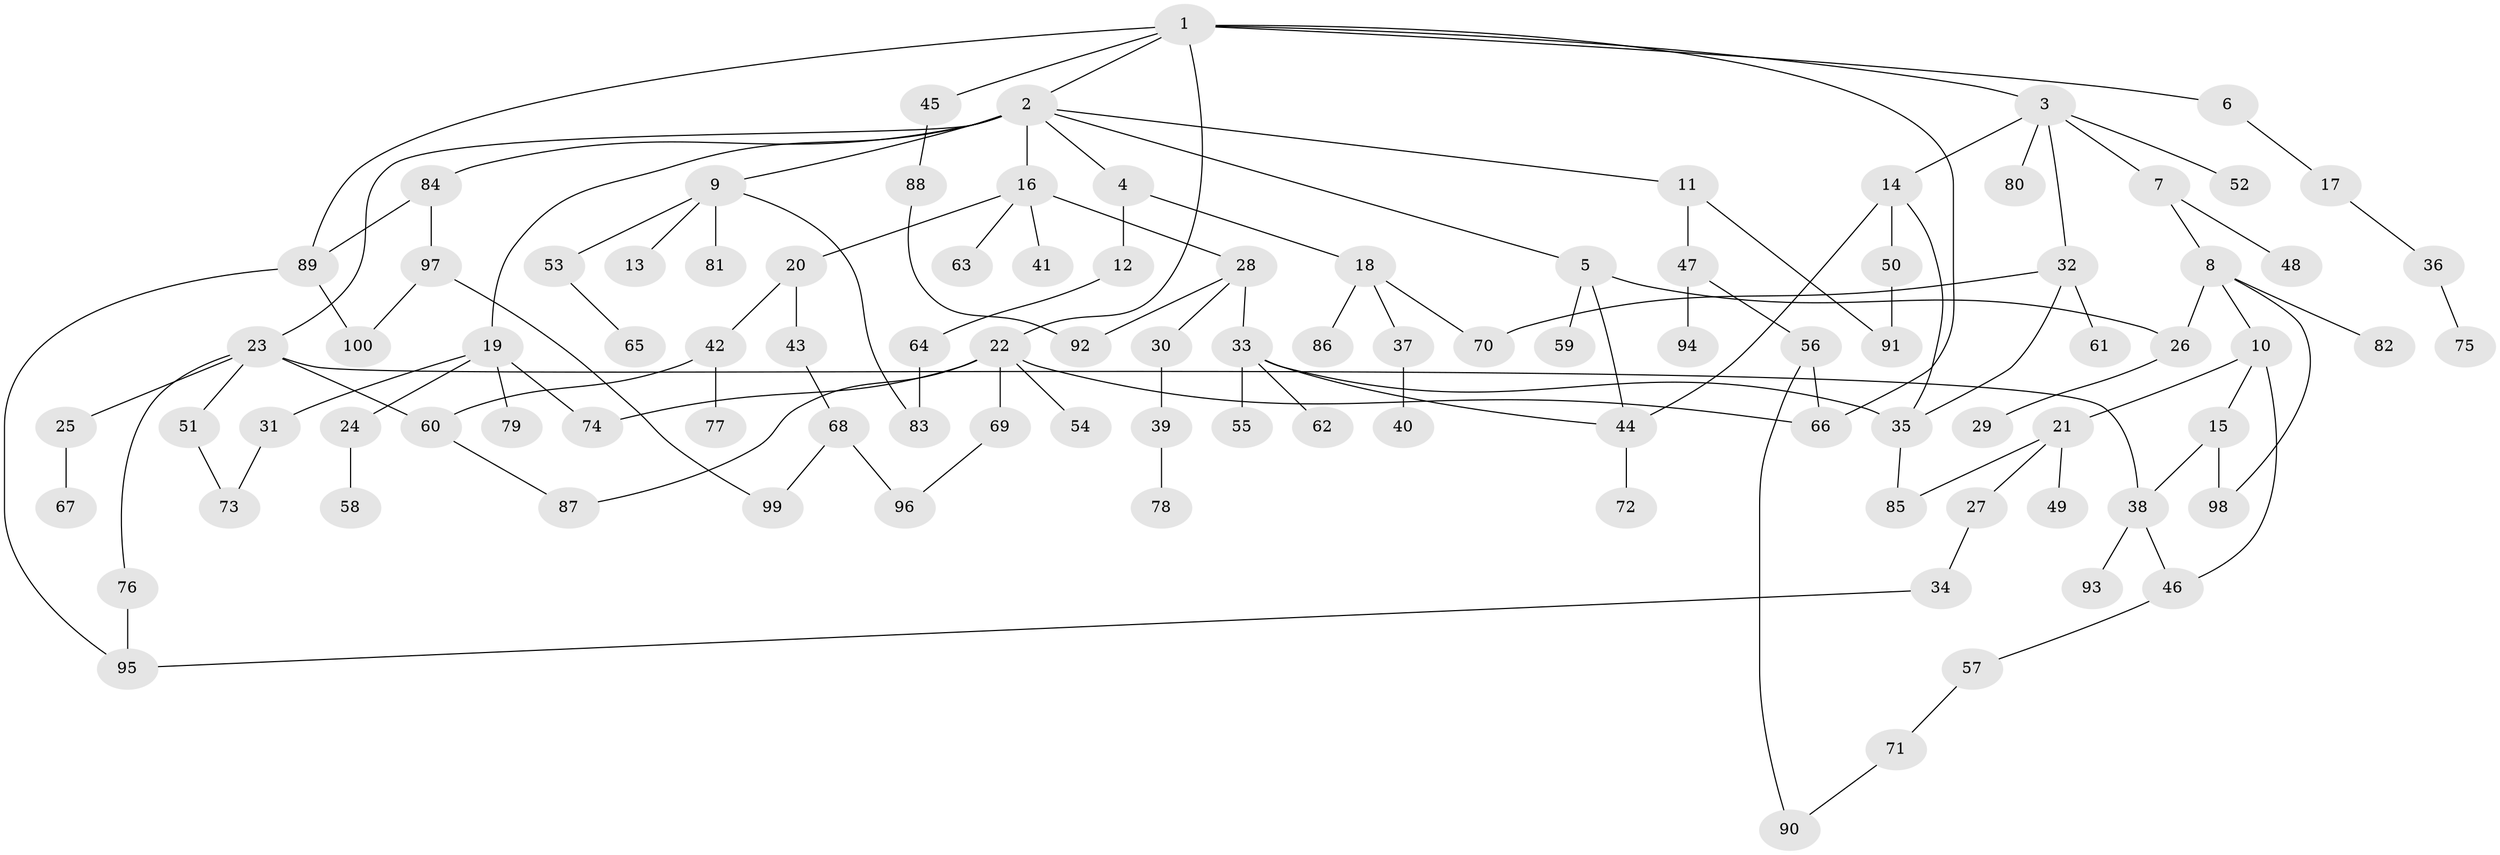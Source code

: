 // Generated by graph-tools (version 1.1) at 2025/38/02/21/25 10:38:51]
// undirected, 100 vertices, 125 edges
graph export_dot {
graph [start="1"]
  node [color=gray90,style=filled];
  1;
  2;
  3;
  4;
  5;
  6;
  7;
  8;
  9;
  10;
  11;
  12;
  13;
  14;
  15;
  16;
  17;
  18;
  19;
  20;
  21;
  22;
  23;
  24;
  25;
  26;
  27;
  28;
  29;
  30;
  31;
  32;
  33;
  34;
  35;
  36;
  37;
  38;
  39;
  40;
  41;
  42;
  43;
  44;
  45;
  46;
  47;
  48;
  49;
  50;
  51;
  52;
  53;
  54;
  55;
  56;
  57;
  58;
  59;
  60;
  61;
  62;
  63;
  64;
  65;
  66;
  67;
  68;
  69;
  70;
  71;
  72;
  73;
  74;
  75;
  76;
  77;
  78;
  79;
  80;
  81;
  82;
  83;
  84;
  85;
  86;
  87;
  88;
  89;
  90;
  91;
  92;
  93;
  94;
  95;
  96;
  97;
  98;
  99;
  100;
  1 -- 2;
  1 -- 3;
  1 -- 6;
  1 -- 22;
  1 -- 45;
  1 -- 66;
  1 -- 89;
  2 -- 4;
  2 -- 5;
  2 -- 9;
  2 -- 11;
  2 -- 16;
  2 -- 19;
  2 -- 23;
  2 -- 84;
  3 -- 7;
  3 -- 14;
  3 -- 32;
  3 -- 52;
  3 -- 80;
  4 -- 12;
  4 -- 18;
  5 -- 26;
  5 -- 59;
  5 -- 44;
  6 -- 17;
  7 -- 8;
  7 -- 48;
  8 -- 10;
  8 -- 82;
  8 -- 26;
  8 -- 98;
  9 -- 13;
  9 -- 53;
  9 -- 81;
  9 -- 83;
  10 -- 15;
  10 -- 21;
  10 -- 46;
  11 -- 47;
  11 -- 91;
  12 -- 64;
  14 -- 35;
  14 -- 50;
  14 -- 44;
  15 -- 98;
  15 -- 38;
  16 -- 20;
  16 -- 28;
  16 -- 41;
  16 -- 63;
  17 -- 36;
  18 -- 37;
  18 -- 86;
  18 -- 70;
  19 -- 24;
  19 -- 31;
  19 -- 74;
  19 -- 79;
  20 -- 42;
  20 -- 43;
  21 -- 27;
  21 -- 49;
  21 -- 85;
  22 -- 54;
  22 -- 66;
  22 -- 69;
  22 -- 87;
  22 -- 74;
  23 -- 25;
  23 -- 38;
  23 -- 51;
  23 -- 76;
  23 -- 60;
  24 -- 58;
  25 -- 67;
  26 -- 29;
  27 -- 34;
  28 -- 30;
  28 -- 33;
  28 -- 92;
  30 -- 39;
  31 -- 73;
  32 -- 61;
  32 -- 70;
  32 -- 35;
  33 -- 44;
  33 -- 55;
  33 -- 62;
  33 -- 35;
  34 -- 95;
  35 -- 85;
  36 -- 75;
  37 -- 40;
  38 -- 46;
  38 -- 93;
  39 -- 78;
  42 -- 60;
  42 -- 77;
  43 -- 68;
  44 -- 72;
  45 -- 88;
  46 -- 57;
  47 -- 56;
  47 -- 94;
  50 -- 91;
  51 -- 73;
  53 -- 65;
  56 -- 90;
  56 -- 66;
  57 -- 71;
  60 -- 87;
  64 -- 83;
  68 -- 99;
  68 -- 96;
  69 -- 96;
  71 -- 90;
  76 -- 95;
  84 -- 89;
  84 -- 97;
  88 -- 92;
  89 -- 100;
  89 -- 95;
  97 -- 99;
  97 -- 100;
}
